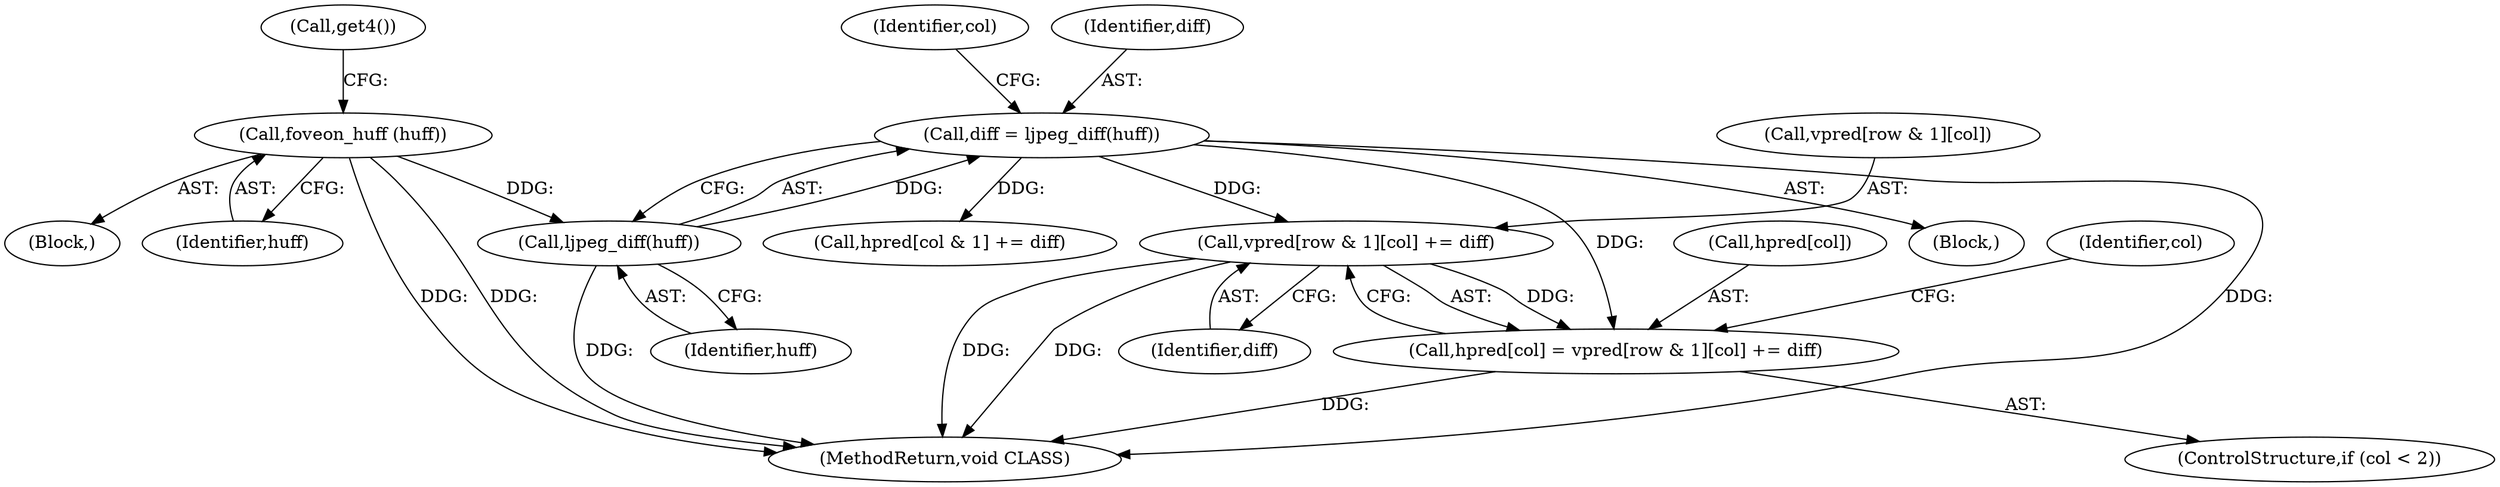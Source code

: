 digraph "0_LibRaw-demosaic-pack-GPL2_194f592e205990ea8fce72b6c571c14350aca716_0@array" {
"1000265" [label="(Call,vpred[row & 1][col] += diff)"];
"1000253" [label="(Call,diff = ljpeg_diff(huff))"];
"1000255" [label="(Call,ljpeg_diff(huff))"];
"1000225" [label="(Call,foveon_huff (huff))"];
"1000261" [label="(Call,hpred[col] = vpred[row & 1][col] += diff)"];
"1000262" [label="(Call,hpred[col])"];
"1000328" [label="(MethodReturn,void CLASS)"];
"1000265" [label="(Call,vpred[row & 1][col] += diff)"];
"1000253" [label="(Call,diff = ljpeg_diff(huff))"];
"1000256" [label="(Identifier,huff)"];
"1000225" [label="(Call,foveon_huff (huff))"];
"1000205" [label="(Block,)"];
"1000252" [label="(Block,)"];
"1000257" [label="(ControlStructure,if (col < 2))"];
"1000284" [label="(Identifier,col)"];
"1000266" [label="(Call,vpred[row & 1][col])"];
"1000227" [label="(Call,get4())"];
"1000254" [label="(Identifier,diff)"];
"1000226" [label="(Identifier,huff)"];
"1000275" [label="(Call,hpred[col & 1] += diff)"];
"1000259" [label="(Identifier,col)"];
"1000273" [label="(Identifier,diff)"];
"1000261" [label="(Call,hpred[col] = vpred[row & 1][col] += diff)"];
"1000255" [label="(Call,ljpeg_diff(huff))"];
"1000265" -> "1000261"  [label="AST: "];
"1000265" -> "1000273"  [label="CFG: "];
"1000266" -> "1000265"  [label="AST: "];
"1000273" -> "1000265"  [label="AST: "];
"1000261" -> "1000265"  [label="CFG: "];
"1000265" -> "1000328"  [label="DDG: "];
"1000265" -> "1000328"  [label="DDG: "];
"1000265" -> "1000261"  [label="DDG: "];
"1000253" -> "1000265"  [label="DDG: "];
"1000253" -> "1000252"  [label="AST: "];
"1000253" -> "1000255"  [label="CFG: "];
"1000254" -> "1000253"  [label="AST: "];
"1000255" -> "1000253"  [label="AST: "];
"1000259" -> "1000253"  [label="CFG: "];
"1000253" -> "1000328"  [label="DDG: "];
"1000255" -> "1000253"  [label="DDG: "];
"1000253" -> "1000261"  [label="DDG: "];
"1000253" -> "1000275"  [label="DDG: "];
"1000255" -> "1000256"  [label="CFG: "];
"1000256" -> "1000255"  [label="AST: "];
"1000255" -> "1000328"  [label="DDG: "];
"1000225" -> "1000255"  [label="DDG: "];
"1000225" -> "1000205"  [label="AST: "];
"1000225" -> "1000226"  [label="CFG: "];
"1000226" -> "1000225"  [label="AST: "];
"1000227" -> "1000225"  [label="CFG: "];
"1000225" -> "1000328"  [label="DDG: "];
"1000225" -> "1000328"  [label="DDG: "];
"1000261" -> "1000257"  [label="AST: "];
"1000262" -> "1000261"  [label="AST: "];
"1000284" -> "1000261"  [label="CFG: "];
"1000261" -> "1000328"  [label="DDG: "];
}
